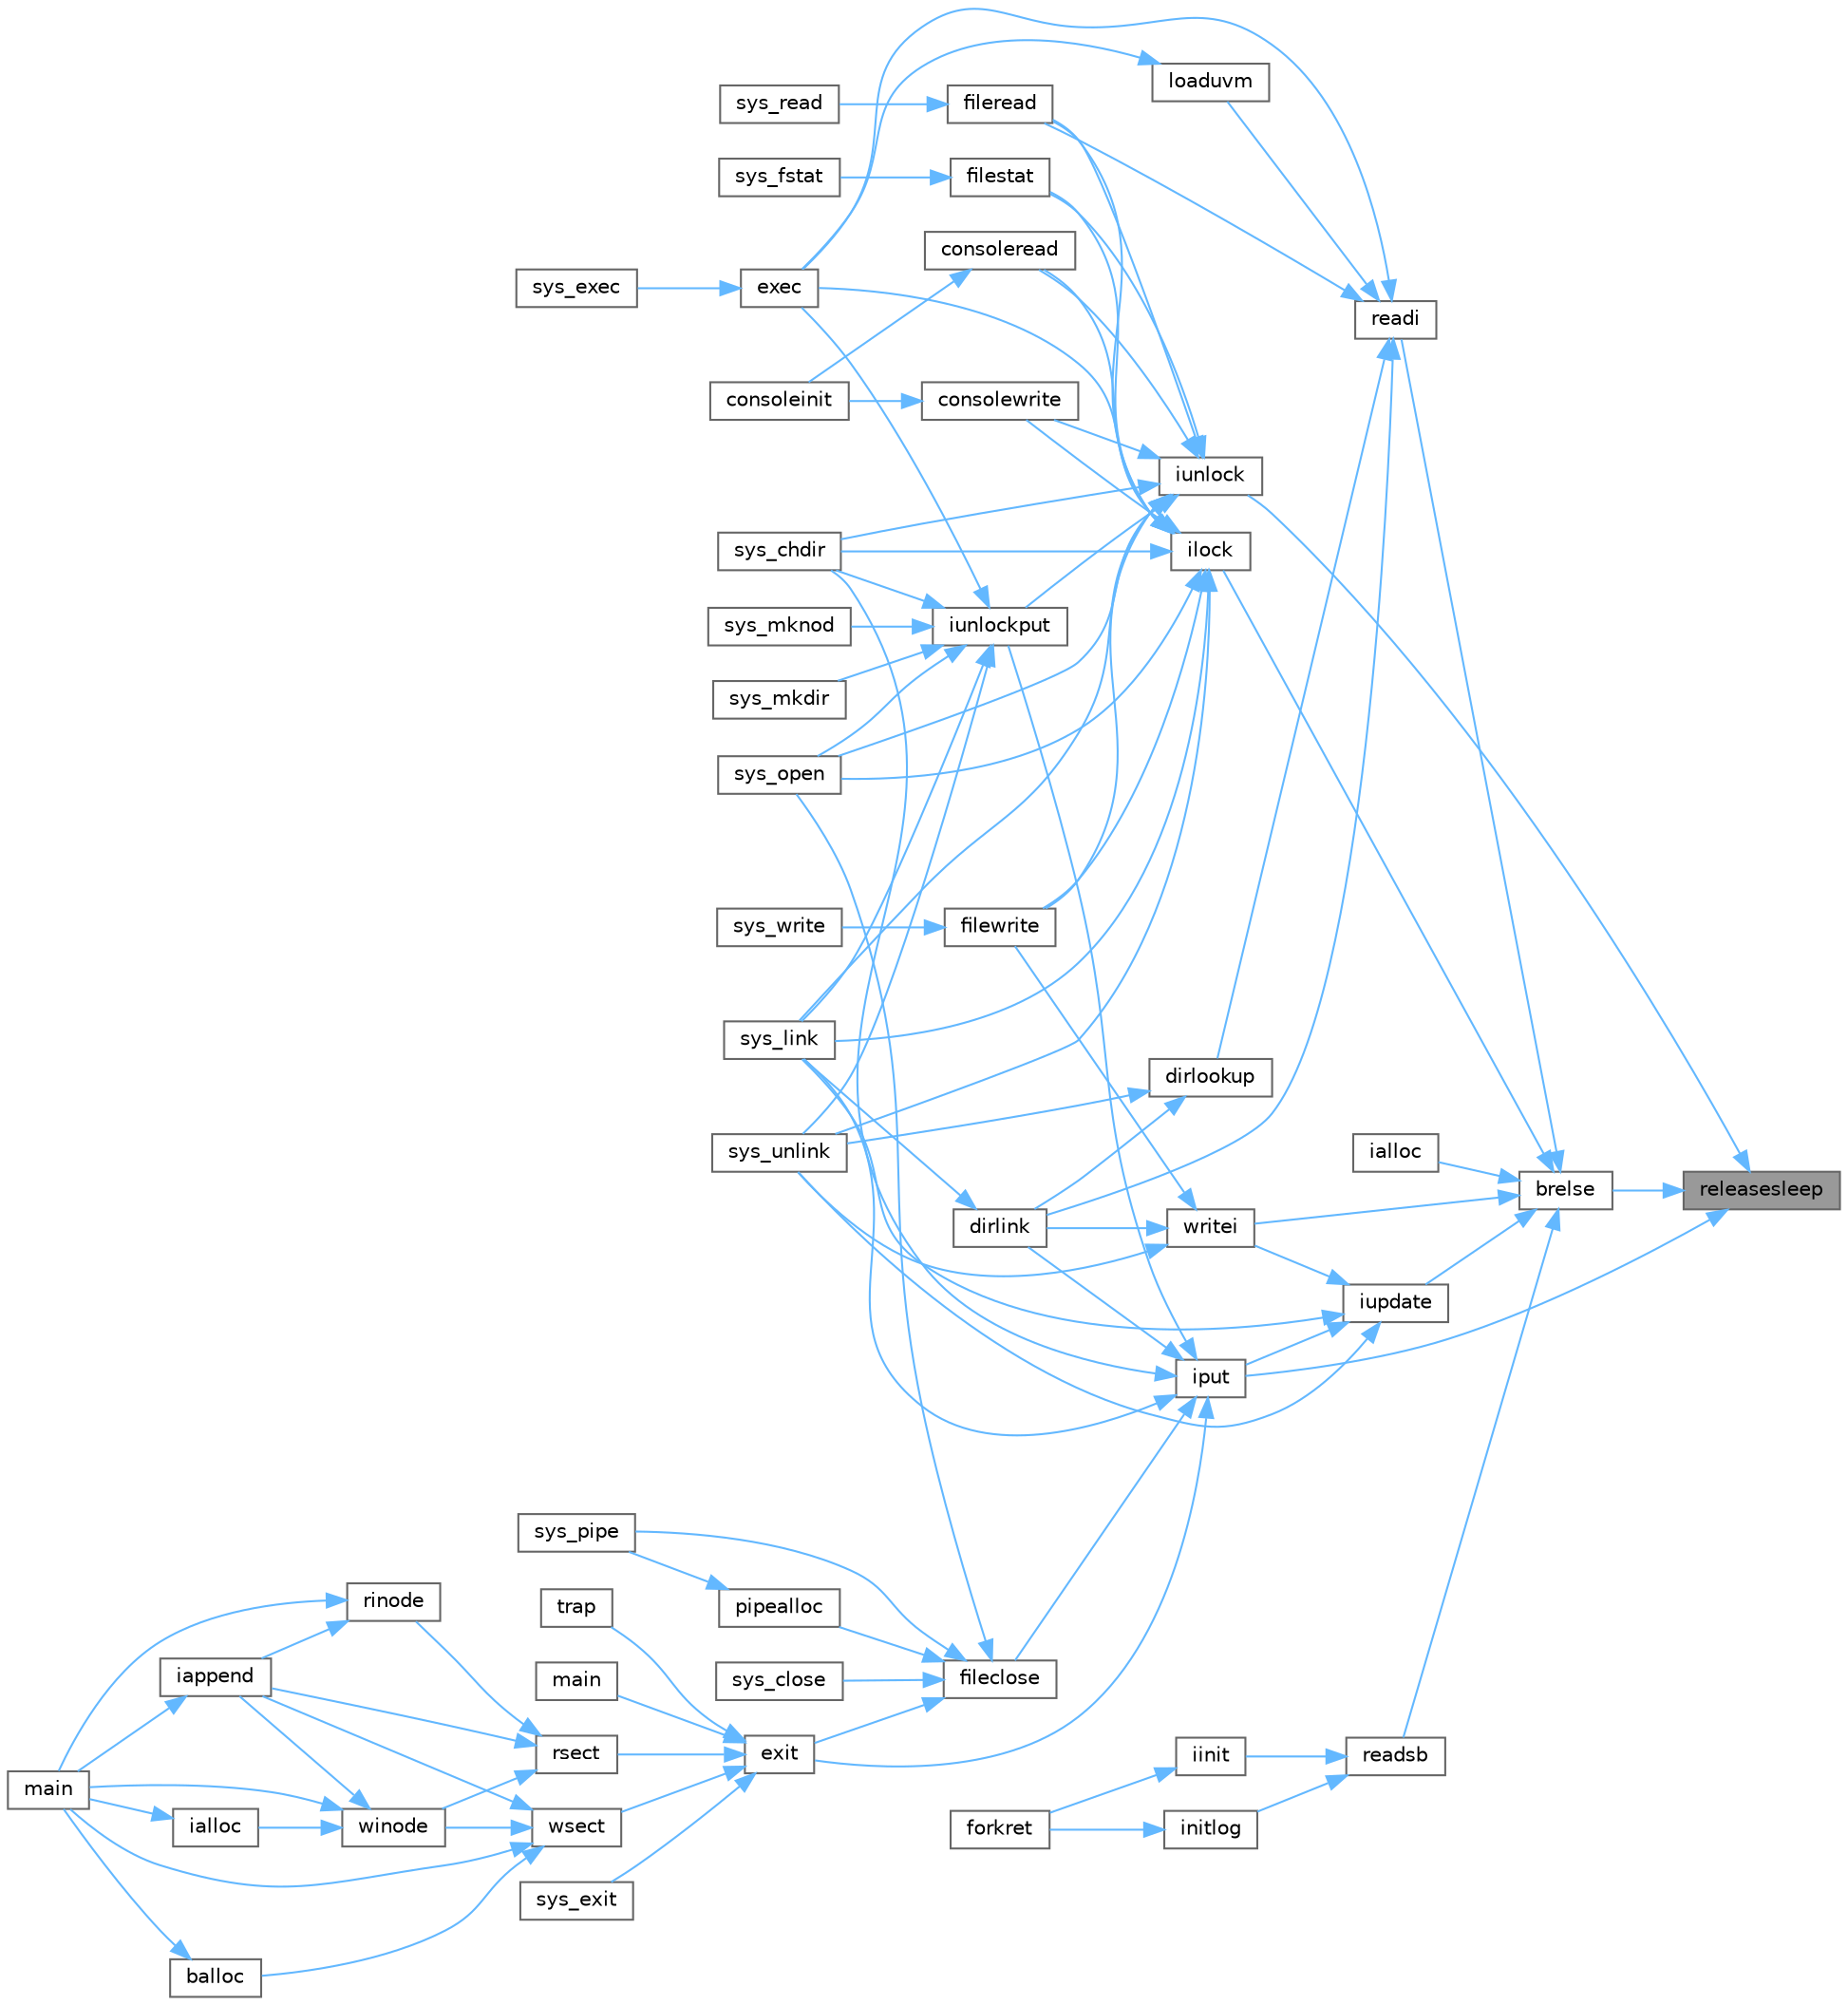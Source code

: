 digraph "releasesleep"
{
 // LATEX_PDF_SIZE
  bgcolor="transparent";
  edge [fontname=Helvetica,fontsize=10,labelfontname=Helvetica,labelfontsize=10];
  node [fontname=Helvetica,fontsize=10,shape=box,height=0.2,width=0.4];
  rankdir="RL";
  Node1 [id="Node000001",label="releasesleep",height=0.2,width=0.4,color="gray40", fillcolor="grey60", style="filled", fontcolor="black",tooltip=" "];
  Node1 -> Node2 [id="edge94_Node000001_Node000002",dir="back",color="steelblue1",style="solid",tooltip=" "];
  Node2 [id="Node000002",label="brelse",height=0.2,width=0.4,color="grey40", fillcolor="white", style="filled",URL="$dc/de6/bio_8c.html#ab5335aeb503731104314321a78a6d727",tooltip=" "];
  Node2 -> Node3 [id="edge95_Node000002_Node000003",dir="back",color="steelblue1",style="solid",tooltip=" "];
  Node3 [id="Node000003",label="ialloc",height=0.2,width=0.4,color="grey40", fillcolor="white", style="filled",URL="$d2/d5a/fs_8c.html#af95049367381647bc9487af49724b869",tooltip=" "];
  Node2 -> Node4 [id="edge96_Node000002_Node000004",dir="back",color="steelblue1",style="solid",tooltip=" "];
  Node4 [id="Node000004",label="ilock",height=0.2,width=0.4,color="grey40", fillcolor="white", style="filled",URL="$d2/d5a/fs_8c.html#aed28187406d84a3aa71f10c6235a03ec",tooltip=" "];
  Node4 -> Node5 [id="edge97_Node000004_Node000005",dir="back",color="steelblue1",style="solid",tooltip=" "];
  Node5 [id="Node000005",label="consoleread",height=0.2,width=0.4,color="grey40", fillcolor="white", style="filled",URL="$d0/d56/console_8c.html#a28ac85a90987662e306ca8efbfe16074",tooltip=" "];
  Node5 -> Node6 [id="edge98_Node000005_Node000006",dir="back",color="steelblue1",style="solid",tooltip=" "];
  Node6 [id="Node000006",label="consoleinit",height=0.2,width=0.4,color="grey40", fillcolor="white", style="filled",URL="$d0/d56/console_8c.html#ab508ff0f4db26fe35cd25fa648f9ee75",tooltip=" "];
  Node4 -> Node7 [id="edge99_Node000004_Node000007",dir="back",color="steelblue1",style="solid",tooltip=" "];
  Node7 [id="Node000007",label="consolewrite",height=0.2,width=0.4,color="grey40", fillcolor="white", style="filled",URL="$d0/d56/console_8c.html#a6af7eb39268127d389792cec37785666",tooltip=" "];
  Node7 -> Node6 [id="edge100_Node000007_Node000006",dir="back",color="steelblue1",style="solid",tooltip=" "];
  Node4 -> Node8 [id="edge101_Node000004_Node000008",dir="back",color="steelblue1",style="solid",tooltip=" "];
  Node8 [id="Node000008",label="exec",height=0.2,width=0.4,color="grey40", fillcolor="white", style="filled",URL="$df/dc9/exec_8c.html#ace32454ed0d37834dcb1cb4f8b727e6e",tooltip=" "];
  Node8 -> Node9 [id="edge102_Node000008_Node000009",dir="back",color="steelblue1",style="solid",tooltip=" "];
  Node9 [id="Node000009",label="sys_exec",height=0.2,width=0.4,color="grey40", fillcolor="white", style="filled",URL="$d1/d14/sysfile_8c.html#aeaa813ddeb6a5fac3c45714c7351c526",tooltip=" "];
  Node4 -> Node10 [id="edge103_Node000004_Node000010",dir="back",color="steelblue1",style="solid",tooltip=" "];
  Node10 [id="Node000010",label="fileread",height=0.2,width=0.4,color="grey40", fillcolor="white", style="filled",URL="$d6/d13/file_8c.html#a1dc8c87c7e48bdaaf98e9c7047928f29",tooltip=" "];
  Node10 -> Node11 [id="edge104_Node000010_Node000011",dir="back",color="steelblue1",style="solid",tooltip=" "];
  Node11 [id="Node000011",label="sys_read",height=0.2,width=0.4,color="grey40", fillcolor="white", style="filled",URL="$d1/d14/sysfile_8c.html#a54bf714d9e898cbdcbc061b280bbfae0",tooltip=" "];
  Node4 -> Node12 [id="edge105_Node000004_Node000012",dir="back",color="steelblue1",style="solid",tooltip=" "];
  Node12 [id="Node000012",label="filestat",height=0.2,width=0.4,color="grey40", fillcolor="white", style="filled",URL="$d6/d13/file_8c.html#afff8e849fa54dea2a5a27dbb97474607",tooltip=" "];
  Node12 -> Node13 [id="edge106_Node000012_Node000013",dir="back",color="steelblue1",style="solid",tooltip=" "];
  Node13 [id="Node000013",label="sys_fstat",height=0.2,width=0.4,color="grey40", fillcolor="white", style="filled",URL="$d1/d14/sysfile_8c.html#ac243c8f20f5fb2e3e257b5007af2c204",tooltip=" "];
  Node4 -> Node14 [id="edge107_Node000004_Node000014",dir="back",color="steelblue1",style="solid",tooltip=" "];
  Node14 [id="Node000014",label="filewrite",height=0.2,width=0.4,color="grey40", fillcolor="white", style="filled",URL="$d6/d13/file_8c.html#ab8de757a0a9f58dcc6511ea5e46ebb88",tooltip=" "];
  Node14 -> Node15 [id="edge108_Node000014_Node000015",dir="back",color="steelblue1",style="solid",tooltip=" "];
  Node15 [id="Node000015",label="sys_write",height=0.2,width=0.4,color="grey40", fillcolor="white", style="filled",URL="$d1/d14/sysfile_8c.html#a687d939a9e4792af15db96f2c2f34378",tooltip=" "];
  Node4 -> Node16 [id="edge109_Node000004_Node000016",dir="back",color="steelblue1",style="solid",tooltip=" "];
  Node16 [id="Node000016",label="sys_chdir",height=0.2,width=0.4,color="grey40", fillcolor="white", style="filled",URL="$d1/d14/sysfile_8c.html#ad1c5f8693cb35b9605fee09eebdda640",tooltip=" "];
  Node4 -> Node17 [id="edge110_Node000004_Node000017",dir="back",color="steelblue1",style="solid",tooltip=" "];
  Node17 [id="Node000017",label="sys_link",height=0.2,width=0.4,color="grey40", fillcolor="white", style="filled",URL="$d1/d14/sysfile_8c.html#a759600870314007ac558871239122fb7",tooltip=" "];
  Node4 -> Node18 [id="edge111_Node000004_Node000018",dir="back",color="steelblue1",style="solid",tooltip=" "];
  Node18 [id="Node000018",label="sys_open",height=0.2,width=0.4,color="grey40", fillcolor="white", style="filled",URL="$d1/d14/sysfile_8c.html#a74e45efc661ca17c068bc283b3842e6d",tooltip=" "];
  Node4 -> Node19 [id="edge112_Node000004_Node000019",dir="back",color="steelblue1",style="solid",tooltip=" "];
  Node19 [id="Node000019",label="sys_unlink",height=0.2,width=0.4,color="grey40", fillcolor="white", style="filled",URL="$d1/d14/sysfile_8c.html#ae1e58ee11d41f643929520d8c1640da7",tooltip=" "];
  Node2 -> Node20 [id="edge113_Node000002_Node000020",dir="back",color="steelblue1",style="solid",tooltip=" "];
  Node20 [id="Node000020",label="iupdate",height=0.2,width=0.4,color="grey40", fillcolor="white", style="filled",URL="$d2/d5a/fs_8c.html#a7220afa8e5f4bea540eb95879ea7df6e",tooltip=" "];
  Node20 -> Node21 [id="edge114_Node000020_Node000021",dir="back",color="steelblue1",style="solid",tooltip=" "];
  Node21 [id="Node000021",label="iput",height=0.2,width=0.4,color="grey40", fillcolor="white", style="filled",URL="$d2/d5a/fs_8c.html#ab3c447f135c68e4c3c1f8d5866f6e77b",tooltip=" "];
  Node21 -> Node22 [id="edge115_Node000021_Node000022",dir="back",color="steelblue1",style="solid",tooltip=" "];
  Node22 [id="Node000022",label="dirlink",height=0.2,width=0.4,color="grey40", fillcolor="white", style="filled",URL="$d2/d5a/fs_8c.html#a69a135a0e8a06d9f306d77ebc0c1f7a0",tooltip=" "];
  Node22 -> Node17 [id="edge116_Node000022_Node000017",dir="back",color="steelblue1",style="solid",tooltip=" "];
  Node21 -> Node23 [id="edge117_Node000021_Node000023",dir="back",color="steelblue1",style="solid",tooltip=" "];
  Node23 [id="Node000023",label="exit",height=0.2,width=0.4,color="grey40", fillcolor="white", style="filled",URL="$d3/dda/proc_8c.html#aaf98ef7cdde3a0dfb2e49919de3298b1",tooltip=" "];
  Node23 -> Node24 [id="edge118_Node000023_Node000024",dir="back",color="steelblue1",style="solid",tooltip=" "];
  Node24 [id="Node000024",label="main",height=0.2,width=0.4,color="grey40", fillcolor="white", style="filled",URL="$d1/d6a/hello_8c.html#a0ddf1224851353fc92bfbff6f499fa97",tooltip=" "];
  Node23 -> Node25 [id="edge119_Node000023_Node000025",dir="back",color="steelblue1",style="solid",tooltip=" "];
  Node25 [id="Node000025",label="rsect",height=0.2,width=0.4,color="grey40", fillcolor="white", style="filled",URL="$d7/d1f/mkfs_8c.html#a22ea835ad23cd716a962f30e4882ee80",tooltip=" "];
  Node25 -> Node26 [id="edge120_Node000025_Node000026",dir="back",color="steelblue1",style="solid",tooltip=" "];
  Node26 [id="Node000026",label="iappend",height=0.2,width=0.4,color="grey40", fillcolor="white", style="filled",URL="$d7/d1f/mkfs_8c.html#a268b61616f575ff072f5bb34c83e02e9",tooltip=" "];
  Node26 -> Node27 [id="edge121_Node000026_Node000027",dir="back",color="steelblue1",style="solid",tooltip=" "];
  Node27 [id="Node000027",label="main",height=0.2,width=0.4,color="grey40", fillcolor="white", style="filled",URL="$d7/d1f/mkfs_8c.html#a0ddf1224851353fc92bfbff6f499fa97",tooltip=" "];
  Node25 -> Node28 [id="edge122_Node000025_Node000028",dir="back",color="steelblue1",style="solid",tooltip=" "];
  Node28 [id="Node000028",label="rinode",height=0.2,width=0.4,color="grey40", fillcolor="white", style="filled",URL="$d7/d1f/mkfs_8c.html#a3b6cb1258a963010211a8e5ddf99defe",tooltip=" "];
  Node28 -> Node26 [id="edge123_Node000028_Node000026",dir="back",color="steelblue1",style="solid",tooltip=" "];
  Node28 -> Node27 [id="edge124_Node000028_Node000027",dir="back",color="steelblue1",style="solid",tooltip=" "];
  Node25 -> Node29 [id="edge125_Node000025_Node000029",dir="back",color="steelblue1",style="solid",tooltip=" "];
  Node29 [id="Node000029",label="winode",height=0.2,width=0.4,color="grey40", fillcolor="white", style="filled",URL="$d7/d1f/mkfs_8c.html#a2540c48cea7dc865909cfb3f8450a887",tooltip=" "];
  Node29 -> Node30 [id="edge126_Node000029_Node000030",dir="back",color="steelblue1",style="solid",tooltip=" "];
  Node30 [id="Node000030",label="ialloc",height=0.2,width=0.4,color="grey40", fillcolor="white", style="filled",URL="$d7/d1f/mkfs_8c.html#a341af7faeda3d6fcb57a5a9fe3a0104a",tooltip=" "];
  Node30 -> Node27 [id="edge127_Node000030_Node000027",dir="back",color="steelblue1",style="solid",tooltip=" "];
  Node29 -> Node26 [id="edge128_Node000029_Node000026",dir="back",color="steelblue1",style="solid",tooltip=" "];
  Node29 -> Node27 [id="edge129_Node000029_Node000027",dir="back",color="steelblue1",style="solid",tooltip=" "];
  Node23 -> Node31 [id="edge130_Node000023_Node000031",dir="back",color="steelblue1",style="solid",tooltip=" "];
  Node31 [id="Node000031",label="sys_exit",height=0.2,width=0.4,color="grey40", fillcolor="white", style="filled",URL="$dd/d35/sysproc_8c.html#aee72faa31a0c32b410aba558ef1d59f2",tooltip=" "];
  Node23 -> Node32 [id="edge131_Node000023_Node000032",dir="back",color="steelblue1",style="solid",tooltip=" "];
  Node32 [id="Node000032",label="trap",height=0.2,width=0.4,color="grey40", fillcolor="white", style="filled",URL="$dc/d6f/trap_8c.html#a372d166e36c086c91e5f5d81e5fead3a",tooltip=" "];
  Node23 -> Node33 [id="edge132_Node000023_Node000033",dir="back",color="steelblue1",style="solid",tooltip=" "];
  Node33 [id="Node000033",label="wsect",height=0.2,width=0.4,color="grey40", fillcolor="white", style="filled",URL="$d7/d1f/mkfs_8c.html#ac62d827d836d1807e4d6f365f32348bb",tooltip=" "];
  Node33 -> Node34 [id="edge133_Node000033_Node000034",dir="back",color="steelblue1",style="solid",tooltip=" "];
  Node34 [id="Node000034",label="balloc",height=0.2,width=0.4,color="grey40", fillcolor="white", style="filled",URL="$d7/d1f/mkfs_8c.html#a327cdfc7a74165d8922ec6c8ba256906",tooltip=" "];
  Node34 -> Node27 [id="edge134_Node000034_Node000027",dir="back",color="steelblue1",style="solid",tooltip=" "];
  Node33 -> Node26 [id="edge135_Node000033_Node000026",dir="back",color="steelblue1",style="solid",tooltip=" "];
  Node33 -> Node27 [id="edge136_Node000033_Node000027",dir="back",color="steelblue1",style="solid",tooltip=" "];
  Node33 -> Node29 [id="edge137_Node000033_Node000029",dir="back",color="steelblue1",style="solid",tooltip=" "];
  Node21 -> Node35 [id="edge138_Node000021_Node000035",dir="back",color="steelblue1",style="solid",tooltip=" "];
  Node35 [id="Node000035",label="fileclose",height=0.2,width=0.4,color="grey40", fillcolor="white", style="filled",URL="$d6/d13/file_8c.html#ae557c81ab89c24219146144bb6adaa2c",tooltip=" "];
  Node35 -> Node23 [id="edge139_Node000035_Node000023",dir="back",color="steelblue1",style="solid",tooltip=" "];
  Node35 -> Node36 [id="edge140_Node000035_Node000036",dir="back",color="steelblue1",style="solid",tooltip=" "];
  Node36 [id="Node000036",label="pipealloc",height=0.2,width=0.4,color="grey40", fillcolor="white", style="filled",URL="$d1/d47/pipe_8c.html#a9d6f0c526148e6002b6776619c7563e6",tooltip=" "];
  Node36 -> Node37 [id="edge141_Node000036_Node000037",dir="back",color="steelblue1",style="solid",tooltip=" "];
  Node37 [id="Node000037",label="sys_pipe",height=0.2,width=0.4,color="grey40", fillcolor="white", style="filled",URL="$d1/d14/sysfile_8c.html#a9a70db941def46ec25939e6c2d30e399",tooltip=" "];
  Node35 -> Node38 [id="edge142_Node000035_Node000038",dir="back",color="steelblue1",style="solid",tooltip=" "];
  Node38 [id="Node000038",label="sys_close",height=0.2,width=0.4,color="grey40", fillcolor="white", style="filled",URL="$d1/d14/sysfile_8c.html#a32945488fd39bc405757177b37cd2250",tooltip=" "];
  Node35 -> Node18 [id="edge143_Node000035_Node000018",dir="back",color="steelblue1",style="solid",tooltip=" "];
  Node35 -> Node37 [id="edge144_Node000035_Node000037",dir="back",color="steelblue1",style="solid",tooltip=" "];
  Node21 -> Node39 [id="edge145_Node000021_Node000039",dir="back",color="steelblue1",style="solid",tooltip=" "];
  Node39 [id="Node000039",label="iunlockput",height=0.2,width=0.4,color="grey40", fillcolor="white", style="filled",URL="$d2/d5a/fs_8c.html#a207b3008bae35596c55ec7c4fc6875eb",tooltip=" "];
  Node39 -> Node8 [id="edge146_Node000039_Node000008",dir="back",color="steelblue1",style="solid",tooltip=" "];
  Node39 -> Node16 [id="edge147_Node000039_Node000016",dir="back",color="steelblue1",style="solid",tooltip=" "];
  Node39 -> Node17 [id="edge148_Node000039_Node000017",dir="back",color="steelblue1",style="solid",tooltip=" "];
  Node39 -> Node40 [id="edge149_Node000039_Node000040",dir="back",color="steelblue1",style="solid",tooltip=" "];
  Node40 [id="Node000040",label="sys_mkdir",height=0.2,width=0.4,color="grey40", fillcolor="white", style="filled",URL="$d1/d14/sysfile_8c.html#a057e5bce2de7a87ebfd2dc33967bca4a",tooltip=" "];
  Node39 -> Node41 [id="edge150_Node000039_Node000041",dir="back",color="steelblue1",style="solid",tooltip=" "];
  Node41 [id="Node000041",label="sys_mknod",height=0.2,width=0.4,color="grey40", fillcolor="white", style="filled",URL="$d1/d14/sysfile_8c.html#a25697aa3d828b5878d38170d724adb27",tooltip=" "];
  Node39 -> Node18 [id="edge151_Node000039_Node000018",dir="back",color="steelblue1",style="solid",tooltip=" "];
  Node39 -> Node19 [id="edge152_Node000039_Node000019",dir="back",color="steelblue1",style="solid",tooltip=" "];
  Node21 -> Node16 [id="edge153_Node000021_Node000016",dir="back",color="steelblue1",style="solid",tooltip=" "];
  Node21 -> Node17 [id="edge154_Node000021_Node000017",dir="back",color="steelblue1",style="solid",tooltip=" "];
  Node20 -> Node17 [id="edge155_Node000020_Node000017",dir="back",color="steelblue1",style="solid",tooltip=" "];
  Node20 -> Node19 [id="edge156_Node000020_Node000019",dir="back",color="steelblue1",style="solid",tooltip=" "];
  Node20 -> Node42 [id="edge157_Node000020_Node000042",dir="back",color="steelblue1",style="solid",tooltip=" "];
  Node42 [id="Node000042",label="writei",height=0.2,width=0.4,color="grey40", fillcolor="white", style="filled",URL="$d2/d5a/fs_8c.html#a15858f4d8a4cc1def3d84d03c312836b",tooltip=" "];
  Node42 -> Node22 [id="edge158_Node000042_Node000022",dir="back",color="steelblue1",style="solid",tooltip=" "];
  Node42 -> Node14 [id="edge159_Node000042_Node000014",dir="back",color="steelblue1",style="solid",tooltip=" "];
  Node42 -> Node19 [id="edge160_Node000042_Node000019",dir="back",color="steelblue1",style="solid",tooltip=" "];
  Node2 -> Node43 [id="edge161_Node000002_Node000043",dir="back",color="steelblue1",style="solid",tooltip=" "];
  Node43 [id="Node000043",label="readi",height=0.2,width=0.4,color="grey40", fillcolor="white", style="filled",URL="$d2/d5a/fs_8c.html#a3aba1fa9f6789d09356aec5b96d91fa8",tooltip=" "];
  Node43 -> Node22 [id="edge162_Node000043_Node000022",dir="back",color="steelblue1",style="solid",tooltip=" "];
  Node43 -> Node44 [id="edge163_Node000043_Node000044",dir="back",color="steelblue1",style="solid",tooltip=" "];
  Node44 [id="Node000044",label="dirlookup",height=0.2,width=0.4,color="grey40", fillcolor="white", style="filled",URL="$d2/d5a/fs_8c.html#a5341068f021beac8cf0032b97d231e6f",tooltip=" "];
  Node44 -> Node22 [id="edge164_Node000044_Node000022",dir="back",color="steelblue1",style="solid",tooltip=" "];
  Node44 -> Node19 [id="edge165_Node000044_Node000019",dir="back",color="steelblue1",style="solid",tooltip=" "];
  Node43 -> Node8 [id="edge166_Node000043_Node000008",dir="back",color="steelblue1",style="solid",tooltip=" "];
  Node43 -> Node10 [id="edge167_Node000043_Node000010",dir="back",color="steelblue1",style="solid",tooltip=" "];
  Node43 -> Node45 [id="edge168_Node000043_Node000045",dir="back",color="steelblue1",style="solid",tooltip=" "];
  Node45 [id="Node000045",label="loaduvm",height=0.2,width=0.4,color="grey40", fillcolor="white", style="filled",URL="$de/de9/vm_8c.html#a201acc8337a2893268b61ea5a1ee0d53",tooltip=" "];
  Node45 -> Node8 [id="edge169_Node000045_Node000008",dir="back",color="steelblue1",style="solid",tooltip=" "];
  Node2 -> Node46 [id="edge170_Node000002_Node000046",dir="back",color="steelblue1",style="solid",tooltip=" "];
  Node46 [id="Node000046",label="readsb",height=0.2,width=0.4,color="grey40", fillcolor="white", style="filled",URL="$d2/d5a/fs_8c.html#aff0080b2133027be2e525ca088b40e78",tooltip=" "];
  Node46 -> Node47 [id="edge171_Node000046_Node000047",dir="back",color="steelblue1",style="solid",tooltip=" "];
  Node47 [id="Node000047",label="iinit",height=0.2,width=0.4,color="grey40", fillcolor="white", style="filled",URL="$d2/d5a/fs_8c.html#a301761a27cf266e0bad483272fb31a3c",tooltip=" "];
  Node47 -> Node48 [id="edge172_Node000047_Node000048",dir="back",color="steelblue1",style="solid",tooltip=" "];
  Node48 [id="Node000048",label="forkret",height=0.2,width=0.4,color="grey40", fillcolor="white", style="filled",URL="$d3/dda/proc_8c.html#a11c5d62d28e8121e75235d361158156e",tooltip=" "];
  Node46 -> Node49 [id="edge173_Node000046_Node000049",dir="back",color="steelblue1",style="solid",tooltip=" "];
  Node49 [id="Node000049",label="initlog",height=0.2,width=0.4,color="grey40", fillcolor="white", style="filled",URL="$d7/df8/log_8c.html#ad5e79aaefb91f41b9ef6aeae7ecf4708",tooltip=" "];
  Node49 -> Node48 [id="edge174_Node000049_Node000048",dir="back",color="steelblue1",style="solid",tooltip=" "];
  Node2 -> Node42 [id="edge175_Node000002_Node000042",dir="back",color="steelblue1",style="solid",tooltip=" "];
  Node1 -> Node21 [id="edge176_Node000001_Node000021",dir="back",color="steelblue1",style="solid",tooltip=" "];
  Node1 -> Node50 [id="edge177_Node000001_Node000050",dir="back",color="steelblue1",style="solid",tooltip=" "];
  Node50 [id="Node000050",label="iunlock",height=0.2,width=0.4,color="grey40", fillcolor="white", style="filled",URL="$d2/d5a/fs_8c.html#ae4e29916219b9293b37f9c34220694fe",tooltip=" "];
  Node50 -> Node5 [id="edge178_Node000050_Node000005",dir="back",color="steelblue1",style="solid",tooltip=" "];
  Node50 -> Node7 [id="edge179_Node000050_Node000007",dir="back",color="steelblue1",style="solid",tooltip=" "];
  Node50 -> Node10 [id="edge180_Node000050_Node000010",dir="back",color="steelblue1",style="solid",tooltip=" "];
  Node50 -> Node12 [id="edge181_Node000050_Node000012",dir="back",color="steelblue1",style="solid",tooltip=" "];
  Node50 -> Node14 [id="edge182_Node000050_Node000014",dir="back",color="steelblue1",style="solid",tooltip=" "];
  Node50 -> Node39 [id="edge183_Node000050_Node000039",dir="back",color="steelblue1",style="solid",tooltip=" "];
  Node50 -> Node16 [id="edge184_Node000050_Node000016",dir="back",color="steelblue1",style="solid",tooltip=" "];
  Node50 -> Node17 [id="edge185_Node000050_Node000017",dir="back",color="steelblue1",style="solid",tooltip=" "];
  Node50 -> Node18 [id="edge186_Node000050_Node000018",dir="back",color="steelblue1",style="solid",tooltip=" "];
}
